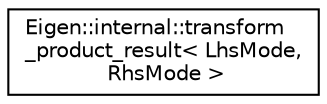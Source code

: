 digraph "Graphical Class Hierarchy"
{
  edge [fontname="Helvetica",fontsize="10",labelfontname="Helvetica",labelfontsize="10"];
  node [fontname="Helvetica",fontsize="10",shape=record];
  rankdir="LR";
  Node1 [label="Eigen::internal::transform\l_product_result\< LhsMode,\l RhsMode \>",height=0.2,width=0.4,color="black", fillcolor="white", style="filled",URL="$struct_eigen_1_1internal_1_1transform__product__result.html"];
}
